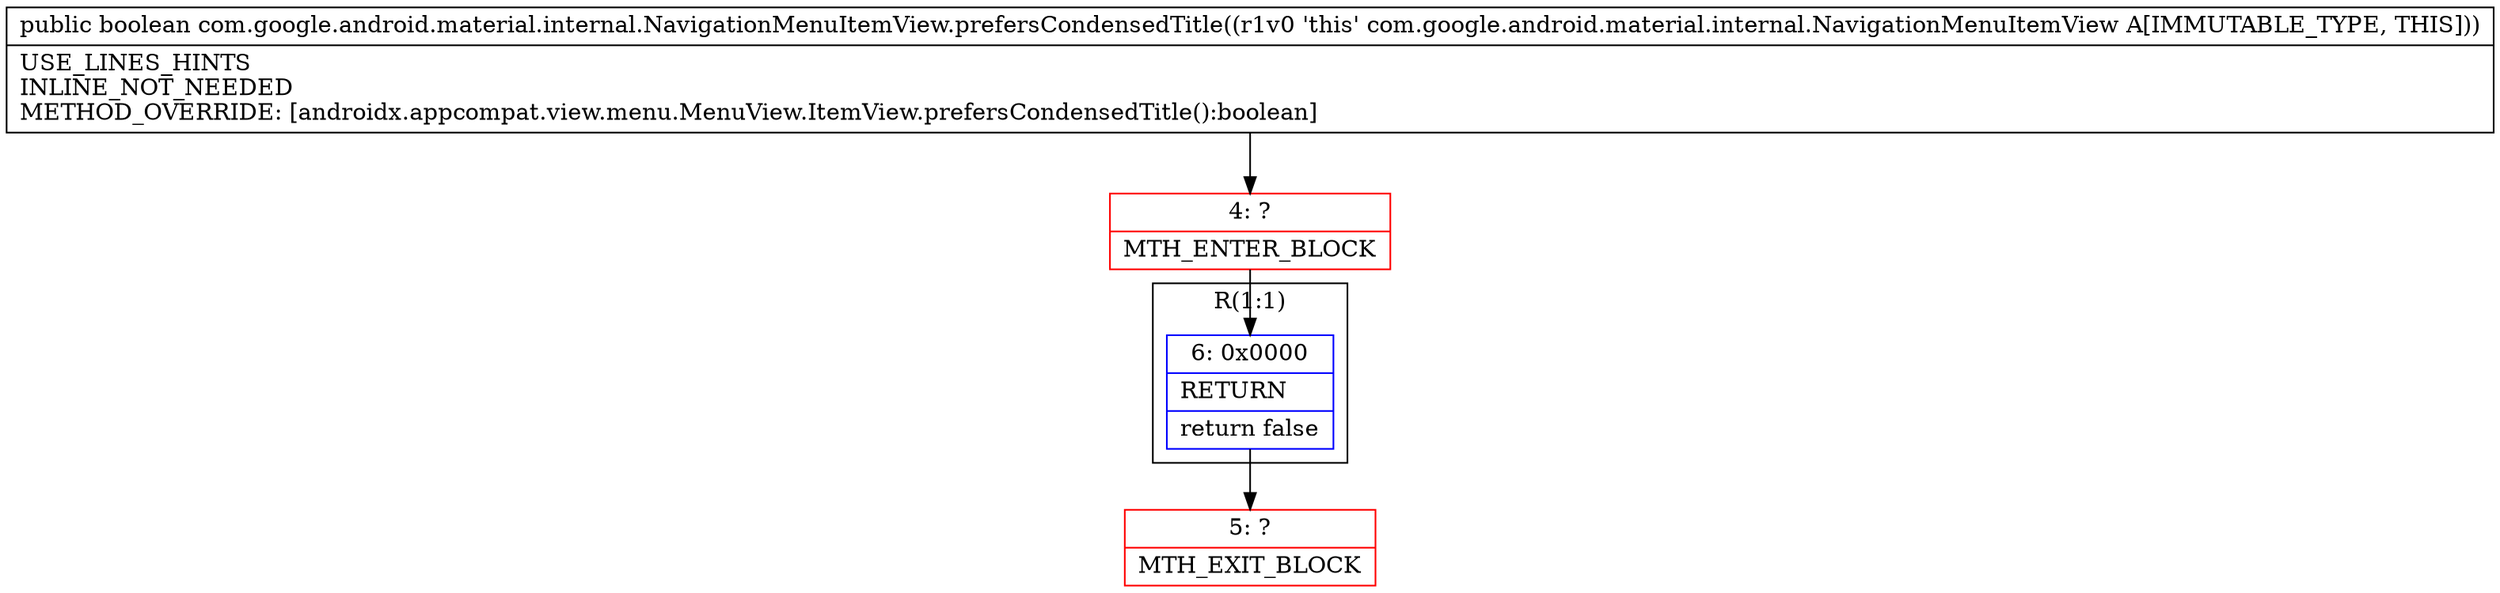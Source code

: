 digraph "CFG forcom.google.android.material.internal.NavigationMenuItemView.prefersCondensedTitle()Z" {
subgraph cluster_Region_1434965019 {
label = "R(1:1)";
node [shape=record,color=blue];
Node_6 [shape=record,label="{6\:\ 0x0000|RETURN\l|return false\l}"];
}
Node_4 [shape=record,color=red,label="{4\:\ ?|MTH_ENTER_BLOCK\l}"];
Node_5 [shape=record,color=red,label="{5\:\ ?|MTH_EXIT_BLOCK\l}"];
MethodNode[shape=record,label="{public boolean com.google.android.material.internal.NavigationMenuItemView.prefersCondensedTitle((r1v0 'this' com.google.android.material.internal.NavigationMenuItemView A[IMMUTABLE_TYPE, THIS]))  | USE_LINES_HINTS\lINLINE_NOT_NEEDED\lMETHOD_OVERRIDE: [androidx.appcompat.view.menu.MenuView.ItemView.prefersCondensedTitle():boolean]\l}"];
MethodNode -> Node_4;Node_6 -> Node_5;
Node_4 -> Node_6;
}


